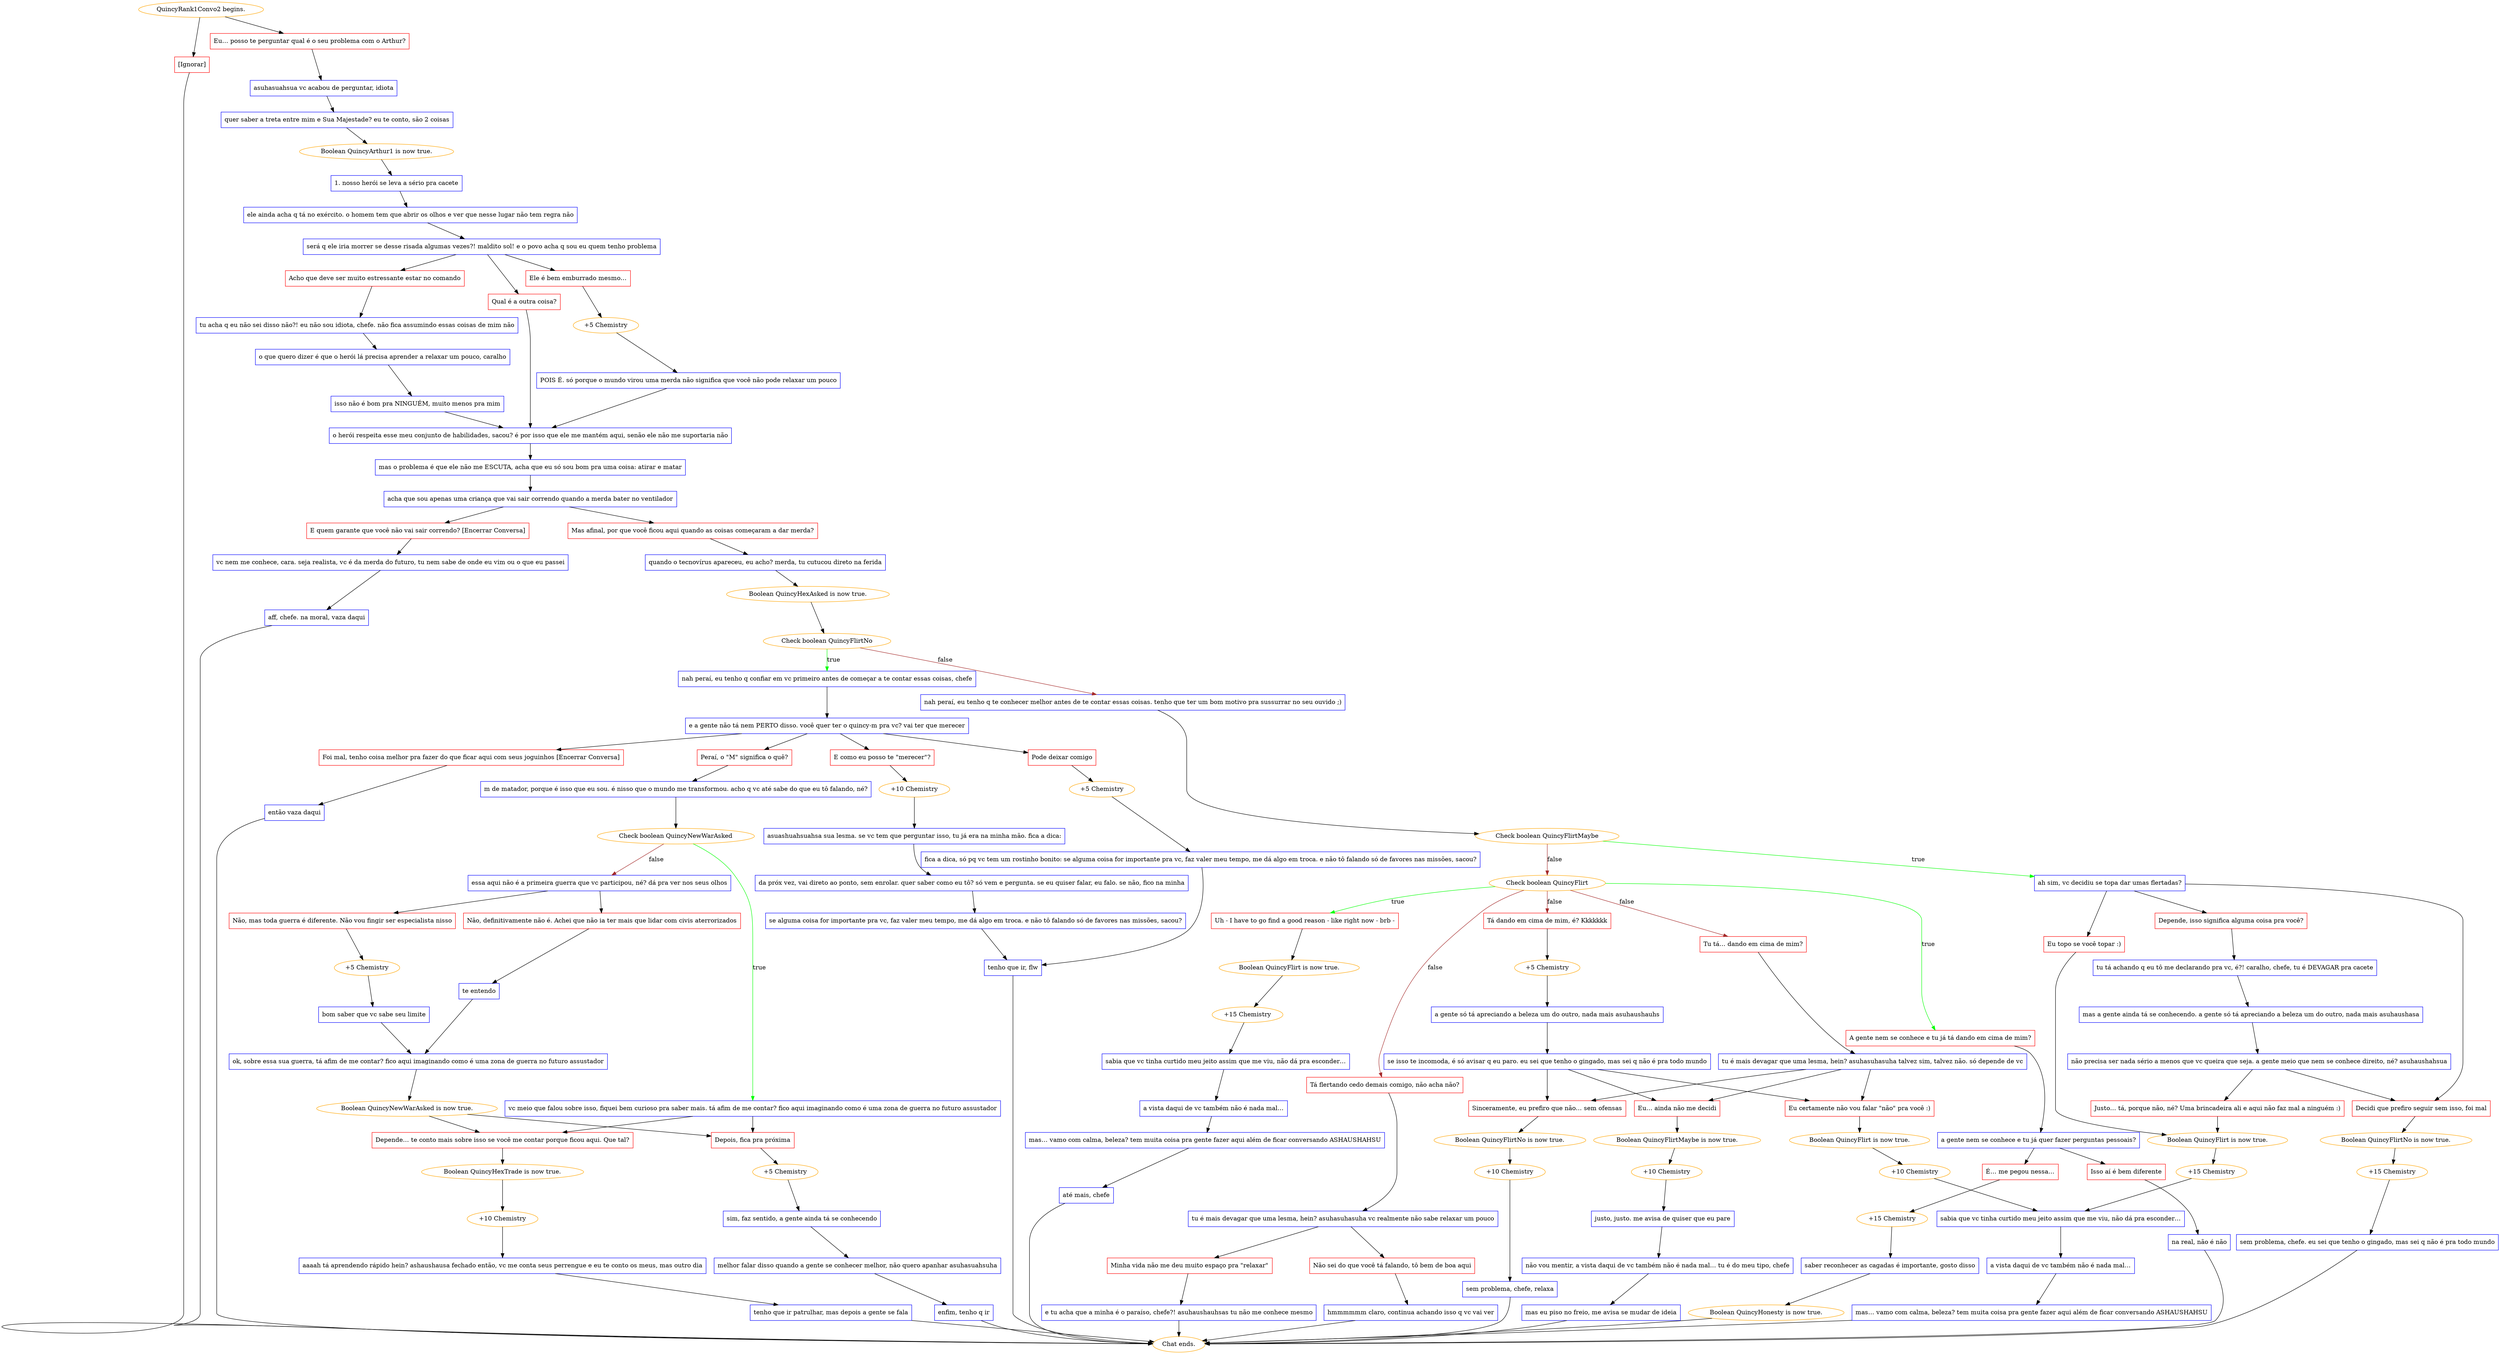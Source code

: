 digraph {
	"QuincyRank1Convo2 begins." [color=orange];
		"QuincyRank1Convo2 begins." -> j3510315148;
		"QuincyRank1Convo2 begins." -> j984287941;
	j3510315148 [label="Eu… posso te perguntar qual é o seu problema com o Arthur?",shape=box,color=red];
		j3510315148 -> j388061600;
	j984287941 [label="[Ignorar]",shape=box,color=red];
		j984287941 -> "Chat ends.";
	j388061600 [label="asuhasuahsua vc acabou de perguntar, idiota",shape=box,color=blue];
		j388061600 -> j1053373513;
	"Chat ends." [color=orange];
	j1053373513 [label="quer saber a treta entre mim e Sua Majestade? eu te conto, são 2 coisas",shape=box,color=blue];
		j1053373513 -> j2108373475;
	j2108373475 [label="Boolean QuincyArthur1 is now true.",color=orange];
		j2108373475 -> j2636597032;
	j2636597032 [label="1. nosso herói se leva a sério pra cacete",shape=box,color=blue];
		j2636597032 -> j2393325090;
	j2393325090 [label="ele ainda acha q tá no exército. o homem tem que abrir os olhos e ver que nesse lugar não tem regra não",shape=box,color=blue];
		j2393325090 -> j2461444770;
	j2461444770 [label="será q ele iria morrer se desse risada algumas vezes?! maldito sol! e o povo acha q sou eu quem tenho problema",shape=box,color=blue];
		j2461444770 -> j198510527;
		j2461444770 -> j1165704962;
		j2461444770 -> j3284107101;
	j198510527 [label="Acho que deve ser muito estressante estar no comando",shape=box,color=red];
		j198510527 -> j899245148;
	j1165704962 [label="Ele é bem emburrado mesmo…",shape=box,color=red];
		j1165704962 -> j3962455026;
	j3284107101 [label="Qual é a outra coisa?",shape=box,color=red];
		j3284107101 -> j3439211593;
	j899245148 [label="tu acha q eu não sei disso não?! eu não sou idiota, chefe. não fica assumindo essas coisas de mim não",shape=box,color=blue];
		j899245148 -> j1741448488;
	j3962455026 [label="+5 Chemistry",color=orange];
		j3962455026 -> j3425665725;
	j3439211593 [label="o herói respeita esse meu conjunto de habilidades, sacou? é por isso que ele me mantém aqui, senão ele não me suportaria não",shape=box,color=blue];
		j3439211593 -> j3475201116;
	j1741448488 [label="o que quero dizer é que o herói lá precisa aprender a relaxar um pouco, caralho",shape=box,color=blue];
		j1741448488 -> j762999432;
	j3425665725 [label="POIS É. só porque o mundo virou uma merda não significa que você não pode relaxar um pouco",shape=box,color=blue];
		j3425665725 -> j3439211593;
	j3475201116 [label="mas o problema é que ele não me ESCUTA, acha que eu só sou bom pra uma coisa: atirar e matar",shape=box,color=blue];
		j3475201116 -> j3148058966;
	j762999432 [label="isso não é bom pra NINGUÉM, muito menos pra mim",shape=box,color=blue];
		j762999432 -> j3439211593;
	j3148058966 [label="acha que sou apenas uma criança que vai sair correndo quando a merda bater no ventilador",shape=box,color=blue];
		j3148058966 -> j1123041265;
		j3148058966 -> j2219487613;
	j1123041265 [label="Mas afinal, por que você ficou aqui quando as coisas começaram a dar merda?",shape=box,color=red];
		j1123041265 -> j1128318886;
	j2219487613 [label="E quem garante que você não vai sair correndo? [Encerrar Conversa]",shape=box,color=red];
		j2219487613 -> j2560450432;
	j1128318886 [label="quando o tecnovírus apareceu, eu acho? merda, tu cutucou direto na ferida",shape=box,color=blue];
		j1128318886 -> j3641590870;
	j2560450432 [label="vc nem me conhece, cara. seja realista, vc é da merda do futuro, tu nem sabe de onde eu vim ou o que eu passei",shape=box,color=blue];
		j2560450432 -> j1918607620;
	j3641590870 [label="Boolean QuincyHexAsked is now true.",color=orange];
		j3641590870 -> j3548048665;
	j1918607620 [label="aff, chefe. na moral, vaza daqui",shape=box,color=blue];
		j1918607620 -> "Chat ends.";
	j3548048665 [label="Check boolean QuincyFlirtNo",color=orange];
		j3548048665 -> j980435379 [label=true,color=green];
		j3548048665 -> j3696211000 [label=false,color=brown];
	j980435379 [label="nah peraí, eu tenho q confiar em vc primeiro antes de começar a te contar essas coisas, chefe",shape=box,color=blue];
		j980435379 -> j2913690932;
	j3696211000 [label="nah peraí, eu tenho q te conhecer melhor antes de te contar essas coisas. tenho que ter um bom motivo pra sussurrar no seu ouvido ;)",shape=box,color=blue];
		j3696211000 -> j1233336455;
	j2913690932 [label="e a gente não tá nem PERTO disso. você quer ter o quincy-m pra vc? vai ter que merecer",shape=box,color=blue];
		j2913690932 -> j2395210616;
		j2913690932 -> j381871142;
		j2913690932 -> j4034317471;
		j2913690932 -> j1455306855;
	j1233336455 [label="Check boolean QuincyFlirtMaybe",color=orange];
		j1233336455 -> j1293326595 [label=true,color=green];
		j1233336455 -> j1983737803 [label=false,color=brown];
	j2395210616 [label="Pode deixar comigo",shape=box,color=red];
		j2395210616 -> j1175878826;
	j381871142 [label="E como eu posso te \"merecer\"?",shape=box,color=red];
		j381871142 -> j2056248912;
	j4034317471 [label="Peraí, o \"M\" significa o quê?",shape=box,color=red];
		j4034317471 -> j1370552347;
	j1455306855 [label="Foi mal, tenho coisa melhor pra fazer do que ficar aqui com seus joguinhos [Encerrar Conversa]",shape=box,color=red];
		j1455306855 -> j3000437551;
	j1293326595 [label="ah sim, vc decidiu se topa dar umas flertadas?",shape=box,color=blue];
		j1293326595 -> j465405007;
		j1293326595 -> j3144325381;
		j1293326595 -> j3677961462;
	j1983737803 [label="Check boolean QuincyFlirt",color=orange];
		j1983737803 -> j1824226082 [label=true,color=green];
		j1983737803 -> j141309131 [label=true,color=green];
		j1983737803 -> j2125246178 [label=false,color=brown];
		j1983737803 -> j1999434754 [label=false,color=brown];
		j1983737803 -> j2792448660 [label=false,color=brown];
	j1175878826 [label="+5 Chemistry",color=orange];
		j1175878826 -> j2169673546;
	j2056248912 [label="+10 Chemistry",color=orange];
		j2056248912 -> j4012397336;
	j1370552347 [label="m de matador, porque é isso que eu sou. é nisso que o mundo me transformou. acho q vc até sabe do que eu tô falando, né?",shape=box,color=blue];
		j1370552347 -> j1671206785;
	j3000437551 [label="então vaza daqui",shape=box,color=blue];
		j3000437551 -> "Chat ends.";
	j465405007 [label="Depende, isso significa alguma coisa pra você?",shape=box,color=red];
		j465405007 -> j1748366953;
	j3144325381 [label="Eu topo se você topar :)",shape=box,color=red];
		j3144325381 -> j2177925007;
	j3677961462 [label="Decidi que prefiro seguir sem isso, foi mal",shape=box,color=red];
		j3677961462 -> j293477163;
	j1824226082 [label="Uh - I have to go find a good reason - like right now - brb -",shape=box,color=red];
		j1824226082 -> j3341645813;
	j141309131 [label="A gente nem se conhece e tu já tá dando em cima de mim?",shape=box,color=red];
		j141309131 -> j760640966;
	j2125246178 [label="Tá flertando cedo demais comigo, não acha não?",shape=box,color=red];
		j2125246178 -> j370329106;
	j1999434754 [label="Tu tá… dando em cima de mim?",shape=box,color=red];
		j1999434754 -> j805953025;
	j2792448660 [label="Tá dando em cima de mim, é? Kkkkkkk",shape=box,color=red];
		j2792448660 -> j4003289880;
	j2169673546 [label="fica a dica, só pq vc tem um rostinho bonito: se alguma coisa for importante pra vc, faz valer meu tempo, me dá algo em troca. e não tô falando só de favores nas missões, sacou?",shape=box,color=blue];
		j2169673546 -> j3822455307;
	j4012397336 [label="asuashuahsuahsa sua lesma. se vc tem que perguntar isso, tu já era na minha mão. fica a dica:",shape=box,color=blue];
		j4012397336 -> j1019907723;
	j1671206785 [label="Check boolean QuincyNewWarAsked",color=orange];
		j1671206785 -> j2704753195 [label=true,color=green];
		j1671206785 -> j967564823 [label=false,color=brown];
	j1748366953 [label="tu tá achando q eu tô me declarando pra vc, é?! caralho, chefe, tu é DEVAGAR pra cacete",shape=box,color=blue];
		j1748366953 -> j1174030233;
	j2177925007 [label="Boolean QuincyFlirt is now true.",color=orange];
		j2177925007 -> j3432710963;
	j293477163 [label="Boolean QuincyFlirtNo is now true.",color=orange];
		j293477163 -> j3910624488;
	j3341645813 [label="Boolean QuincyFlirt is now true.",color=orange];
		j3341645813 -> j4154252048;
	j760640966 [label="a gente nem se conhece e tu já quer fazer perguntas pessoais?",shape=box,color=blue];
		j760640966 -> j2701421314;
		j760640966 -> j2261885141;
	j370329106 [label="tu é mais devagar que uma lesma, hein? asuhasuhasuha vc realmente não sabe relaxar um pouco",shape=box,color=blue];
		j370329106 -> j789777813;
		j370329106 -> j22883895;
	j805953025 [label="tu é mais devagar que uma lesma, hein? asuhasuhasuha talvez sim, talvez não. só depende de vc",shape=box,color=blue];
		j805953025 -> j229299392;
		j805953025 -> j2317434642;
		j805953025 -> j3076035218;
	j4003289880 [label="+5 Chemistry",color=orange];
		j4003289880 -> j1473067899;
	j3822455307 [label="tenho que ir, flw",shape=box,color=blue];
		j3822455307 -> "Chat ends.";
	j1019907723 [label="da próx vez, vai direto ao ponto, sem enrolar. quer saber como eu tô? só vem e pergunta. se eu quiser falar, eu falo. se não, fico na minha",shape=box,color=blue];
		j1019907723 -> j2588314835;
	j2704753195 [label="vc meio que falou sobre isso, fiquei bem curioso pra saber mais. tá afim de me contar? fico aqui imaginando como é uma zona de guerra no futuro assustador",shape=box,color=blue];
		j2704753195 -> j161730781;
		j2704753195 -> j416911870;
	j967564823 [label="essa aqui não é a primeira guerra que vc participou, né? dá pra ver nos seus olhos",shape=box,color=blue];
		j967564823 -> j2433014870;
		j967564823 -> j1600257123;
	j1174030233 [label="mas a gente ainda tá se conhecendo. a gente só tá apreciando a beleza um do outro, nada mais asuhaushasa",shape=box,color=blue];
		j1174030233 -> j917466210;
	j3432710963 [label="+15 Chemistry",color=orange];
		j3432710963 -> j3789403206;
	j3910624488 [label="+15 Chemistry",color=orange];
		j3910624488 -> j232529968;
	j4154252048 [label="+15 Chemistry",color=orange];
		j4154252048 -> j3266956511;
	j2701421314 [label="É… me pegou nessa…",shape=box,color=red];
		j2701421314 -> j3942008792;
	j2261885141 [label="Isso aí é bem diferente",shape=box,color=red];
		j2261885141 -> j4219827941;
	j789777813 [label="Minha vida não me deu muito espaço pra \"relaxar\"",shape=box,color=red];
		j789777813 -> j1314088417;
	j22883895 [label="Não sei do que você tá falando, tô bem de boa aqui",shape=box,color=red];
		j22883895 -> j2900877421;
	j229299392 [label="Eu certamente não vou falar \"não\" pra você :)",shape=box,color=red];
		j229299392 -> j3428935577;
	j2317434642 [label="Eu… ainda não me decidi",shape=box,color=red];
		j2317434642 -> j1001000315;
	j3076035218 [label="Sinceramente, eu prefiro que não… sem ofensas",shape=box,color=red];
		j3076035218 -> j3311092032;
	j1473067899 [label="a gente só tá apreciando a beleza um do outro, nada mais asuhaushauhs",shape=box,color=blue];
		j1473067899 -> j797056934;
	j2588314835 [label="se alguma coisa for importante pra vc, faz valer meu tempo, me dá algo em troca. e não tô falando só de favores nas missões, sacou?",shape=box,color=blue];
		j2588314835 -> j3822455307;
	j161730781 [label="Depende… te conto mais sobre isso se você me contar porque ficou aqui. Que tal?",shape=box,color=red];
		j161730781 -> j1352343616;
	j416911870 [label="Depois, fica pra próxima",shape=box,color=red];
		j416911870 -> j1782054768;
	j2433014870 [label="Não, definitivamente não é. Achei que não ia ter mais que lidar com civis aterrorizados",shape=box,color=red];
		j2433014870 -> j3100699900;
	j1600257123 [label="Não, mas toda guerra é diferente. Não vou fingir ser especialista nisso",shape=box,color=red];
		j1600257123 -> j737951294;
	j917466210 [label="não precisa ser nada sério a menos que vc queira que seja. a gente meio que nem se conhece direito, né? asuhaushahsua",shape=box,color=blue];
		j917466210 -> j2204006692;
		j917466210 -> j3677961462;
	j3789403206 [label="sabia que vc tinha curtido meu jeito assim que me viu, não dá pra esconder…",shape=box,color=blue];
		j3789403206 -> j165025630;
	j232529968 [label="sem problema, chefe. eu sei que tenho o gingado, mas sei q não é pra todo mundo",shape=box,color=blue];
		j232529968 -> "Chat ends.";
	j3266956511 [label="sabia que vc tinha curtido meu jeito assim que me viu, não dá pra esconder…",shape=box,color=blue];
		j3266956511 -> j1837991424;
	j3942008792 [label="+15 Chemistry",color=orange];
		j3942008792 -> j3302530577;
	j4219827941 [label="na real, não é não",shape=box,color=blue];
		j4219827941 -> "Chat ends.";
	j1314088417 [label="e tu acha que a minha é o paraíso, chefe?! asuhaushauhsas tu não me conhece mesmo",shape=box,color=blue];
		j1314088417 -> "Chat ends.";
	j2900877421 [label="hmmmmmm claro, continua achando isso q vc vai ver",shape=box,color=blue];
		j2900877421 -> "Chat ends.";
	j3428935577 [label="Boolean QuincyFlirt is now true.",color=orange];
		j3428935577 -> j3354461454;
	j1001000315 [label="Boolean QuincyFlirtMaybe is now true.",color=orange];
		j1001000315 -> j2309776413;
	j3311092032 [label="Boolean QuincyFlirtNo is now true.",color=orange];
		j3311092032 -> j2959436844;
	j797056934 [label="se isso te incomoda, é só avisar q eu paro. eu sei que tenho o gingado, mas sei q não é pra todo mundo",shape=box,color=blue];
		j797056934 -> j229299392;
		j797056934 -> j2317434642;
		j797056934 -> j3076035218;
	j1352343616 [label="Boolean QuincyHexTrade is now true.",color=orange];
		j1352343616 -> j987912087;
	j1782054768 [label="+5 Chemistry",color=orange];
		j1782054768 -> j1304822000;
	j3100699900 [label="te entendo",shape=box,color=blue];
		j3100699900 -> j2310262742;
	j737951294 [label="+5 Chemistry",color=orange];
		j737951294 -> j894873059;
	j2204006692 [label="Justo… tá, porque não, né? Uma brincadeira ali e aqui não faz mal a ninguém :)",shape=box,color=red];
		j2204006692 -> j2177925007;
	j165025630 [label="a vista daqui de vc também não é nada mal…",shape=box,color=blue];
		j165025630 -> j4066242801;
	j1837991424 [label="a vista daqui de vc também não é nada mal…",shape=box,color=blue];
		j1837991424 -> j3561525889;
	j3302530577 [label="saber reconhecer as cagadas é importante, gosto disso",shape=box,color=blue];
		j3302530577 -> j2479473236;
	j3354461454 [label="+10 Chemistry",color=orange];
		j3354461454 -> j3789403206;
	j2309776413 [label="+10 Chemistry",color=orange];
		j2309776413 -> j860132447;
	j2959436844 [label="+10 Chemistry",color=orange];
		j2959436844 -> j3468903587;
	j987912087 [label="+10 Chemistry",color=orange];
		j987912087 -> j3493417862;
	j1304822000 [label="sim, faz sentido, a gente ainda tá se conhecendo",shape=box,color=blue];
		j1304822000 -> j1743123623;
	j2310262742 [label="ok, sobre essa sua guerra, tá afim de me contar? fico aqui imaginando como é uma zona de guerra no futuro assustador",shape=box,color=blue];
		j2310262742 -> j1389823037;
	j894873059 [label="bom saber que vc sabe seu limite",shape=box,color=blue];
		j894873059 -> j2310262742;
	j4066242801 [label="mas… vamo com calma, beleza? tem muita coisa pra gente fazer aqui além de ficar conversando ASHAUSHAHSU",shape=box,color=blue];
		j4066242801 -> "Chat ends.";
	j3561525889 [label="mas… vamo com calma, beleza? tem muita coisa pra gente fazer aqui além de ficar conversando ASHAUSHAHSU",shape=box,color=blue];
		j3561525889 -> j1327046317;
	j2479473236 [label="Boolean QuincyHonesty is now true.",color=orange];
		j2479473236 -> "Chat ends.";
	j860132447 [label="justo, justo. me avisa de quiser que eu pare",shape=box,color=blue];
		j860132447 -> j1173370152;
	j3468903587 [label="sem problema, chefe, relaxa",shape=box,color=blue];
		j3468903587 -> "Chat ends.";
	j3493417862 [label="aaaah tá aprendendo rápido hein? ashaushausa fechado então, vc me conta seus perrengue e eu te conto os meus, mas outro dia",shape=box,color=blue];
		j3493417862 -> j3584316436;
	j1743123623 [label="melhor falar disso quando a gente se conhecer melhor, não quero apanhar asuhasuahsuha",shape=box,color=blue];
		j1743123623 -> j489870158;
	j1389823037 [label="Boolean QuincyNewWarAsked is now true.",color=orange];
		j1389823037 -> j161730781;
		j1389823037 -> j416911870;
	j1327046317 [label="até mais, chefe",shape=box,color=blue];
		j1327046317 -> "Chat ends.";
	j1173370152 [label="não vou mentir, a vista daqui de vc também não é nada mal… tu é do meu tipo, chefe",shape=box,color=blue];
		j1173370152 -> j2641626572;
	j3584316436 [label="tenho que ir patrulhar, mas depois a gente se fala",shape=box,color=blue];
		j3584316436 -> "Chat ends.";
	j489870158 [label="enfim, tenho q ir",shape=box,color=blue];
		j489870158 -> "Chat ends.";
	j2641626572 [label="mas eu piso no freio, me avisa se mudar de ideia",shape=box,color=blue];
		j2641626572 -> "Chat ends.";
}